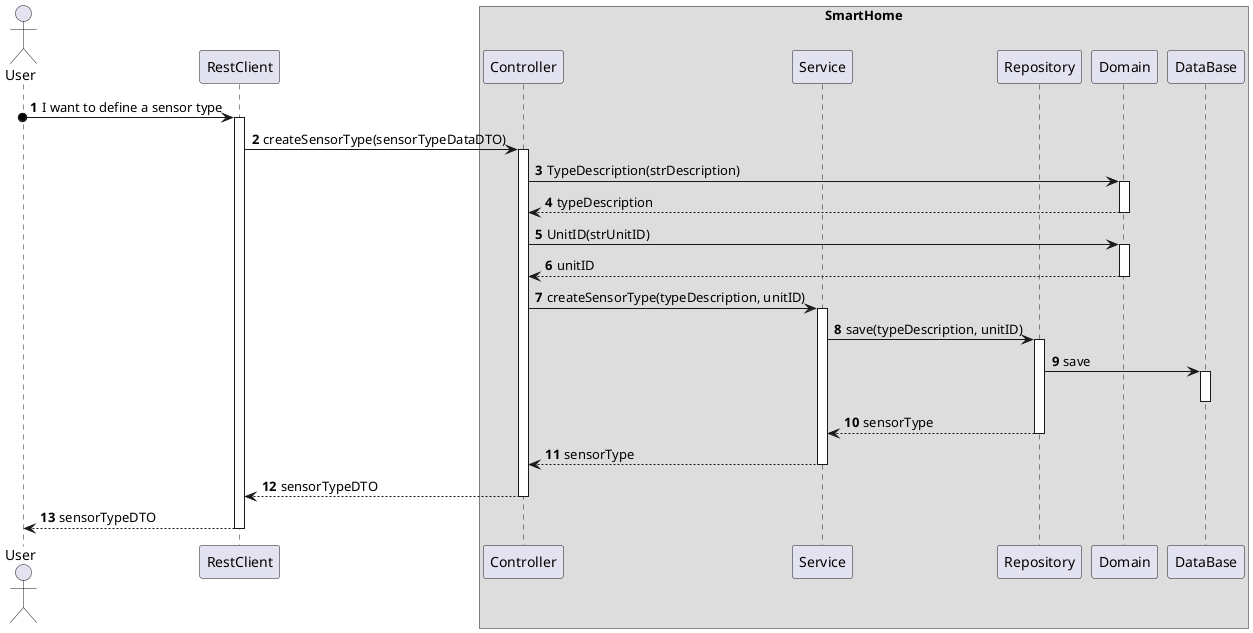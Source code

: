 @startuml
'https://plantuml.com/sequence-diagram
!pragma layout smetana

autonumber

actor "User" as User
participant "RestClient" as RC

box "SmartHome"
    participant "Controller" as CTRL
    participant "Service" as SV
    participant "Repository" as REPO
    participant "Domain" as DOM
    participant "DataBase" as BD
end box

User o-> RC : I want to define a sensor type

activate RC

RC -> CTRL : createSensorType(sensorTypeDataDTO)
activate CTRL

CTRL -> DOM : TypeDescription(strDescription)
activate DOM
DOM --> CTRL : typeDescription
deactivate DOM

CTRL -> DOM : UnitID(strUnitID)
activate DOM
DOM --> CTRL : unitID
deactivate DOM

CTRL -> SV : createSensorType(typeDescription, unitID)
activate SV

SV -> REPO : save(typeDescription, unitID)
activate REPO
REPO -> BD : save
activate BD
deactivate BD
REPO --> SV : sensorType
deactivate REPO

SV --> CTRL : sensorType
deactivate SV


CTRL --> RC : sensorTypeDTO
deactivate CTRL

RC --> User : sensorTypeDTO
deactivate RC


@enduml